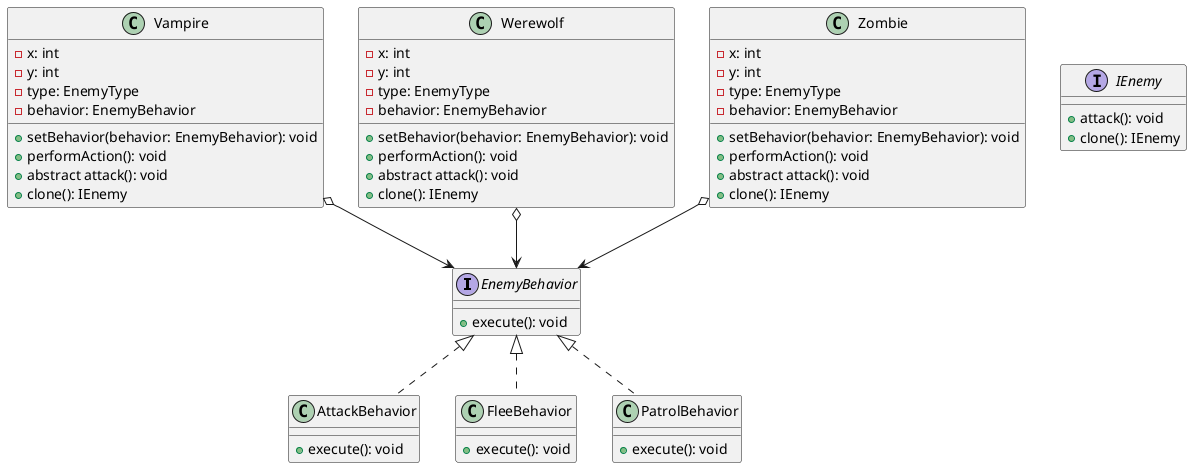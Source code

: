@startuml
hide footbox

interface EnemyBehavior {
    +execute(): void
}

class AttackBehavior implements EnemyBehavior {
    +execute(): void
}

class FleeBehavior implements EnemyBehavior {
    +execute(): void
}

class PatrolBehavior implements EnemyBehavior {
    +execute(): void
}
 
Vampire o--> EnemyBehavior
Werewolf o--> EnemyBehavior
Zombie o--> EnemyBehavior
 
interface IEnemy {
    +attack(): void
    +clone(): IEnemy
}

class Zombie {
    -x: int
    -y: int
    -type: EnemyType
    -behavior: EnemyBehavior
    +setBehavior(behavior: EnemyBehavior): void
    +performAction(): void
    +abstract attack(): void
    +clone(): IEnemy
}

class Vampire {
    -x: int
    -y: int
    -type: EnemyType
    -behavior: EnemyBehavior
    +setBehavior(behavior: EnemyBehavior): void
    +performAction(): void
    +abstract attack(): void
    +clone(): IEnemy
}

class Werewolf {
    -x: int
    -y: int
    -type: EnemyType
    -behavior: EnemyBehavior
    +setBehavior(behavior: EnemyBehavior): void
    +performAction(): void
    +abstract attack(): void
    +clone(): IEnemy
}


@enduml
